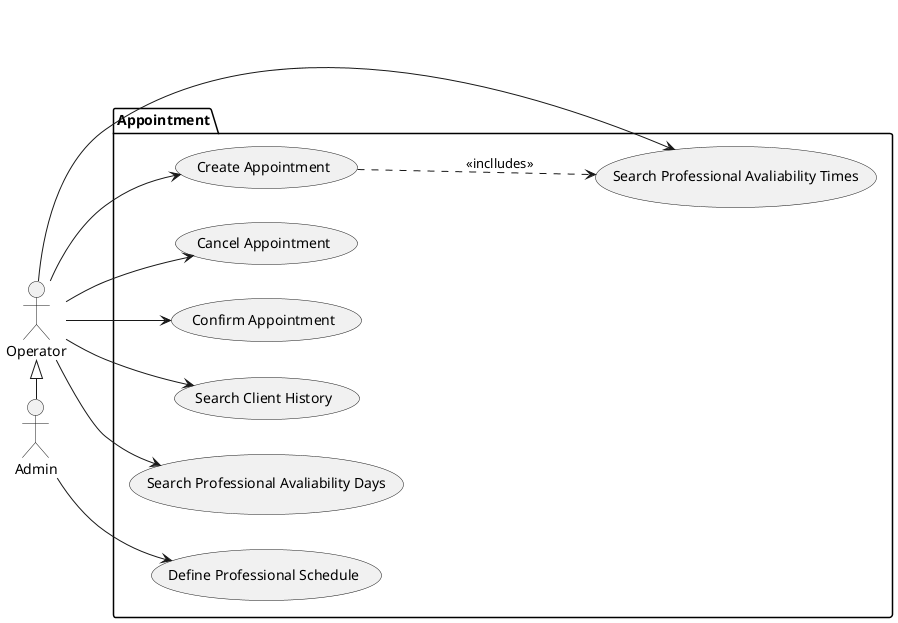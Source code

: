 @startuml  "use-cases"
left to right direction 

actor Operator as o
actor Admin as a 

package Appointment {
    usecase "Create Appointment" as UC1
    usecase "Cancel Appointment" as UC2
    usecase "Confirm Appointment" as UC3
    usecase "Define Professional Schedule" as UC4
    usecase "Search Client History" as UC5
    usecase "Search Professional Avaliability Days" as UC6
    usecase "Search Professional Avaliability Times" as UC7

}

o <|-right- a

o -->UC1
o --> UC2
o--> UC3
o--> UC5
o--> UC6
o--> UC7
a--> UC4
(UC1) ...> (UC7) : <<inclludes>>


@enduml